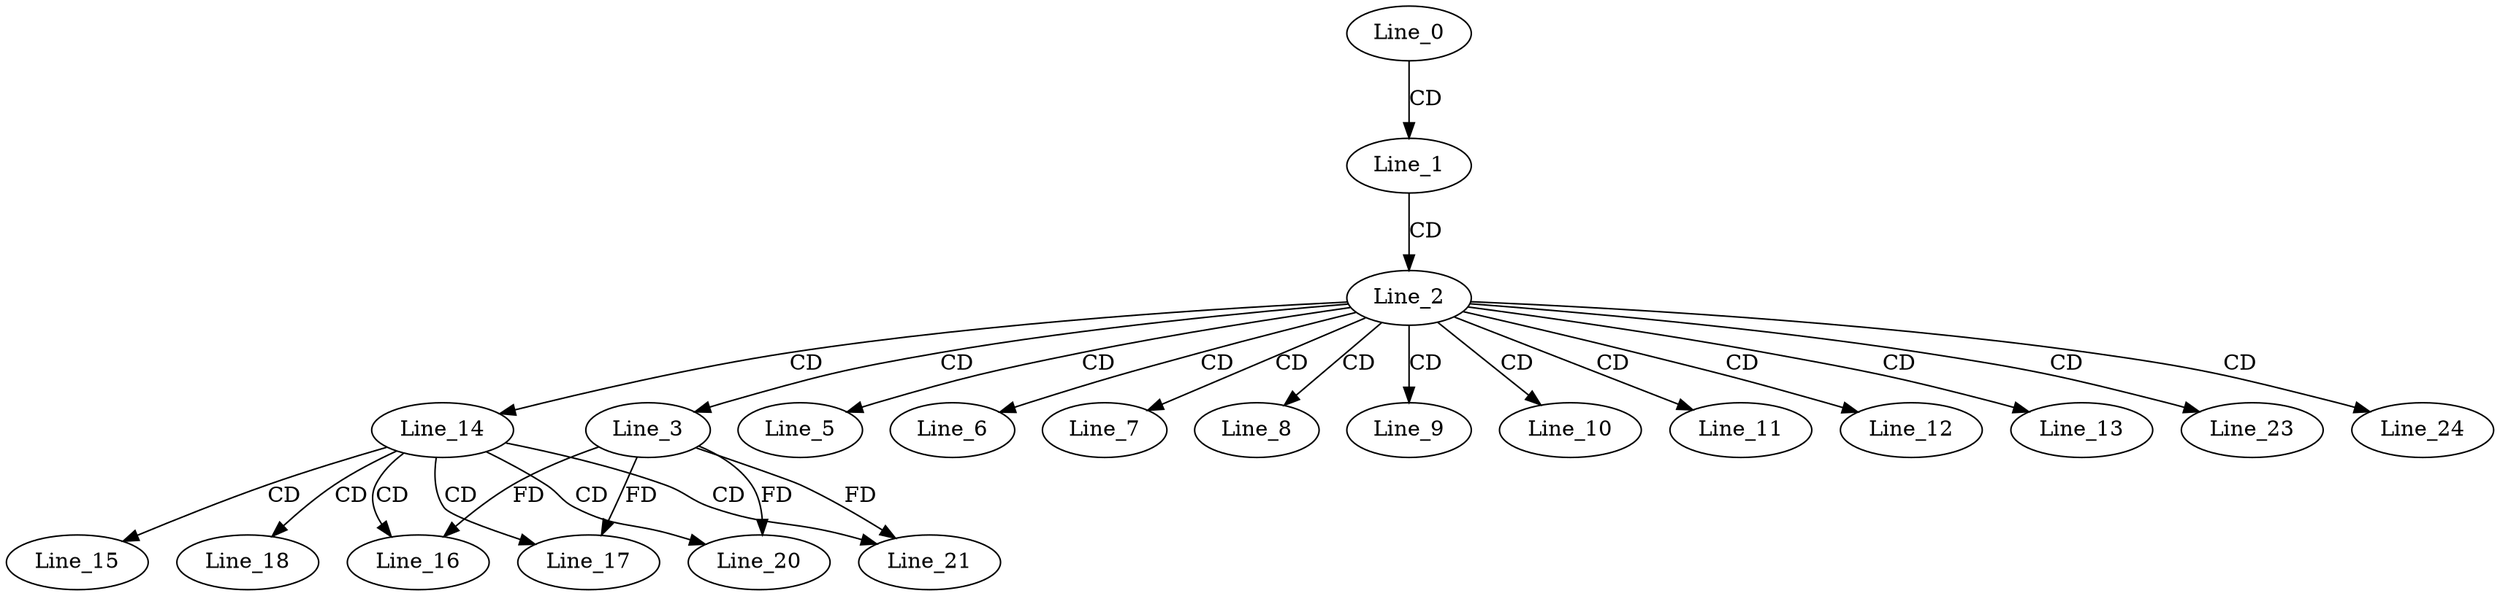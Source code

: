 digraph G {
  Line_0;
  Line_1;
  Line_2;
  Line_3;
  Line_5;
  Line_6;
  Line_7;
  Line_8;
  Line_9;
  Line_10;
  Line_11;
  Line_12;
  Line_13;
  Line_14;
  Line_15;
  Line_16;
  Line_17;
  Line_18;
  Line_20;
  Line_21;
  Line_23;
  Line_24;
  Line_0 -> Line_1 [ label="CD" ];
  Line_1 -> Line_2 [ label="CD" ];
  Line_2 -> Line_3 [ label="CD" ];
  Line_2 -> Line_5 [ label="CD" ];
  Line_2 -> Line_6 [ label="CD" ];
  Line_2 -> Line_7 [ label="CD" ];
  Line_2 -> Line_8 [ label="CD" ];
  Line_2 -> Line_9 [ label="CD" ];
  Line_2 -> Line_10 [ label="CD" ];
  Line_2 -> Line_11 [ label="CD" ];
  Line_2 -> Line_12 [ label="CD" ];
  Line_2 -> Line_13 [ label="CD" ];
  Line_2 -> Line_14 [ label="CD" ];
  Line_14 -> Line_15 [ label="CD" ];
  Line_14 -> Line_16 [ label="CD" ];
  Line_3 -> Line_16 [ label="FD" ];
  Line_14 -> Line_17 [ label="CD" ];
  Line_3 -> Line_17 [ label="FD" ];
  Line_14 -> Line_18 [ label="CD" ];
  Line_14 -> Line_20 [ label="CD" ];
  Line_3 -> Line_20 [ label="FD" ];
  Line_14 -> Line_21 [ label="CD" ];
  Line_3 -> Line_21 [ label="FD" ];
  Line_2 -> Line_23 [ label="CD" ];
  Line_2 -> Line_24 [ label="CD" ];
}
